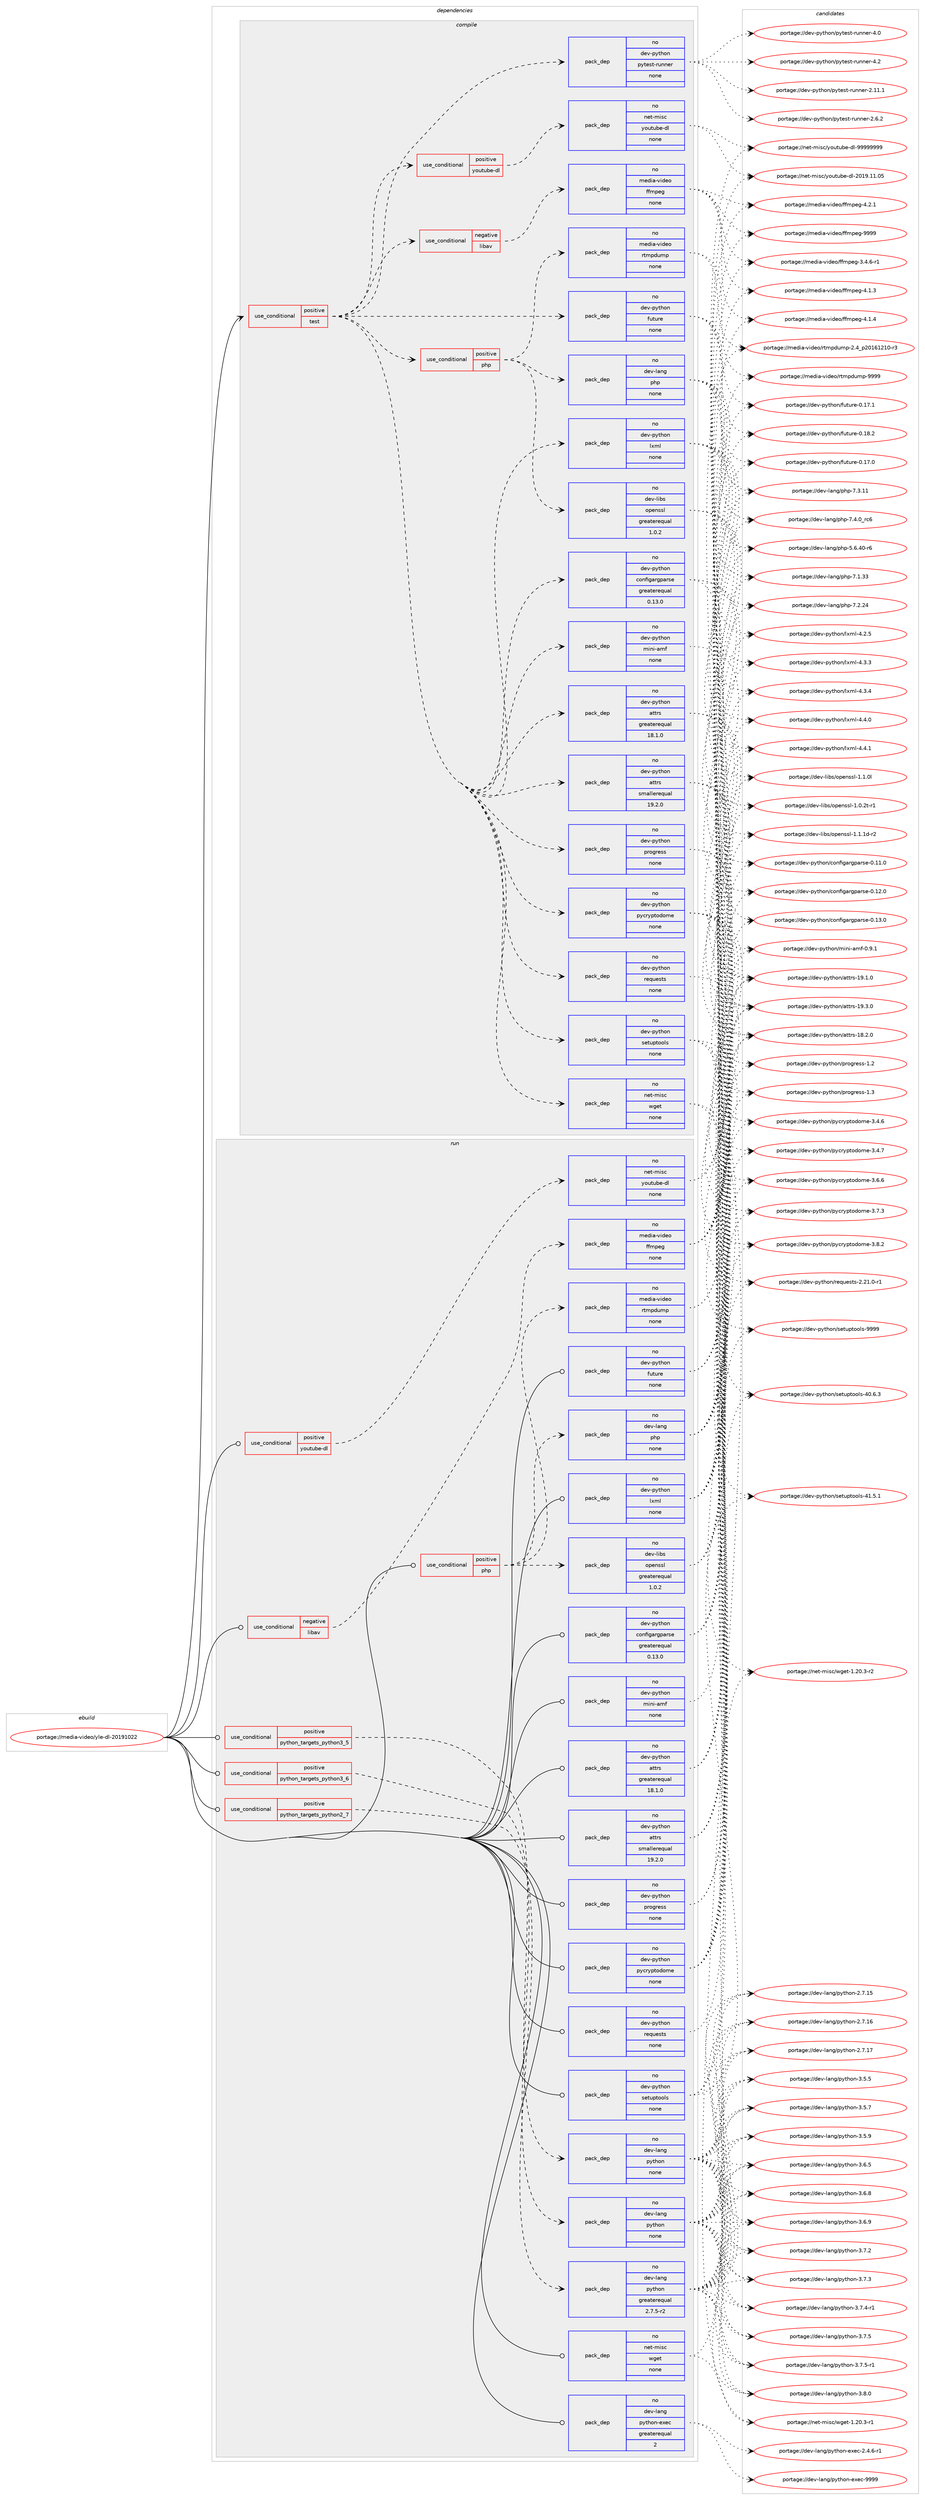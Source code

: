 digraph prolog {

# *************
# Graph options
# *************

newrank=true;
concentrate=true;
compound=true;
graph [rankdir=LR,fontname=Helvetica,fontsize=10,ranksep=1.5];#, ranksep=2.5, nodesep=0.2];
edge  [arrowhead=vee];
node  [fontname=Helvetica,fontsize=10];

# **********
# The ebuild
# **********

subgraph cluster_leftcol {
color=gray;
rank=same;
label=<<i>ebuild</i>>;
id [label="portage://media-video/yle-dl-20191022", color=red, width=4, href="../media-video/yle-dl-20191022.svg"];
}

# ****************
# The dependencies
# ****************

subgraph cluster_midcol {
color=gray;
label=<<i>dependencies</i>>;
subgraph cluster_compile {
fillcolor="#eeeeee";
style=filled;
label=<<i>compile</i>>;
subgraph cond85918 {
dependency344362 [label=<<TABLE BORDER="0" CELLBORDER="1" CELLSPACING="0" CELLPADDING="4"><TR><TD ROWSPAN="3" CELLPADDING="10">use_conditional</TD></TR><TR><TD>positive</TD></TR><TR><TD>test</TD></TR></TABLE>>, shape=none, color=red];
subgraph cond85919 {
dependency344363 [label=<<TABLE BORDER="0" CELLBORDER="1" CELLSPACING="0" CELLPADDING="4"><TR><TD ROWSPAN="3" CELLPADDING="10">use_conditional</TD></TR><TR><TD>negative</TD></TR><TR><TD>libav</TD></TR></TABLE>>, shape=none, color=red];
subgraph pack252815 {
dependency344364 [label=<<TABLE BORDER="0" CELLBORDER="1" CELLSPACING="0" CELLPADDING="4" WIDTH="220"><TR><TD ROWSPAN="6" CELLPADDING="30">pack_dep</TD></TR><TR><TD WIDTH="110">no</TD></TR><TR><TD>media-video</TD></TR><TR><TD>ffmpeg</TD></TR><TR><TD>none</TD></TR><TR><TD></TD></TR></TABLE>>, shape=none, color=blue];
}
dependency344363:e -> dependency344364:w [weight=20,style="dashed",arrowhead="vee"];
}
dependency344362:e -> dependency344363:w [weight=20,style="dashed",arrowhead="vee"];
subgraph pack252816 {
dependency344365 [label=<<TABLE BORDER="0" CELLBORDER="1" CELLSPACING="0" CELLPADDING="4" WIDTH="220"><TR><TD ROWSPAN="6" CELLPADDING="30">pack_dep</TD></TR><TR><TD WIDTH="110">no</TD></TR><TR><TD>dev-python</TD></TR><TR><TD>attrs</TD></TR><TR><TD>greaterequal</TD></TR><TR><TD>18.1.0</TD></TR></TABLE>>, shape=none, color=blue];
}
dependency344362:e -> dependency344365:w [weight=20,style="dashed",arrowhead="vee"];
subgraph pack252817 {
dependency344366 [label=<<TABLE BORDER="0" CELLBORDER="1" CELLSPACING="0" CELLPADDING="4" WIDTH="220"><TR><TD ROWSPAN="6" CELLPADDING="30">pack_dep</TD></TR><TR><TD WIDTH="110">no</TD></TR><TR><TD>dev-python</TD></TR><TR><TD>attrs</TD></TR><TR><TD>smallerequal</TD></TR><TR><TD>19.2.0</TD></TR></TABLE>>, shape=none, color=blue];
}
dependency344362:e -> dependency344366:w [weight=20,style="dashed",arrowhead="vee"];
subgraph pack252818 {
dependency344367 [label=<<TABLE BORDER="0" CELLBORDER="1" CELLSPACING="0" CELLPADDING="4" WIDTH="220"><TR><TD ROWSPAN="6" CELLPADDING="30">pack_dep</TD></TR><TR><TD WIDTH="110">no</TD></TR><TR><TD>dev-python</TD></TR><TR><TD>configargparse</TD></TR><TR><TD>greaterequal</TD></TR><TR><TD>0.13.0</TD></TR></TABLE>>, shape=none, color=blue];
}
dependency344362:e -> dependency344367:w [weight=20,style="dashed",arrowhead="vee"];
subgraph pack252819 {
dependency344368 [label=<<TABLE BORDER="0" CELLBORDER="1" CELLSPACING="0" CELLPADDING="4" WIDTH="220"><TR><TD ROWSPAN="6" CELLPADDING="30">pack_dep</TD></TR><TR><TD WIDTH="110">no</TD></TR><TR><TD>dev-python</TD></TR><TR><TD>future</TD></TR><TR><TD>none</TD></TR><TR><TD></TD></TR></TABLE>>, shape=none, color=blue];
}
dependency344362:e -> dependency344368:w [weight=20,style="dashed",arrowhead="vee"];
subgraph pack252820 {
dependency344369 [label=<<TABLE BORDER="0" CELLBORDER="1" CELLSPACING="0" CELLPADDING="4" WIDTH="220"><TR><TD ROWSPAN="6" CELLPADDING="30">pack_dep</TD></TR><TR><TD WIDTH="110">no</TD></TR><TR><TD>dev-python</TD></TR><TR><TD>lxml</TD></TR><TR><TD>none</TD></TR><TR><TD></TD></TR></TABLE>>, shape=none, color=blue];
}
dependency344362:e -> dependency344369:w [weight=20,style="dashed",arrowhead="vee"];
subgraph pack252821 {
dependency344370 [label=<<TABLE BORDER="0" CELLBORDER="1" CELLSPACING="0" CELLPADDING="4" WIDTH="220"><TR><TD ROWSPAN="6" CELLPADDING="30">pack_dep</TD></TR><TR><TD WIDTH="110">no</TD></TR><TR><TD>dev-python</TD></TR><TR><TD>mini-amf</TD></TR><TR><TD>none</TD></TR><TR><TD></TD></TR></TABLE>>, shape=none, color=blue];
}
dependency344362:e -> dependency344370:w [weight=20,style="dashed",arrowhead="vee"];
subgraph pack252822 {
dependency344371 [label=<<TABLE BORDER="0" CELLBORDER="1" CELLSPACING="0" CELLPADDING="4" WIDTH="220"><TR><TD ROWSPAN="6" CELLPADDING="30">pack_dep</TD></TR><TR><TD WIDTH="110">no</TD></TR><TR><TD>dev-python</TD></TR><TR><TD>progress</TD></TR><TR><TD>none</TD></TR><TR><TD></TD></TR></TABLE>>, shape=none, color=blue];
}
dependency344362:e -> dependency344371:w [weight=20,style="dashed",arrowhead="vee"];
subgraph pack252823 {
dependency344372 [label=<<TABLE BORDER="0" CELLBORDER="1" CELLSPACING="0" CELLPADDING="4" WIDTH="220"><TR><TD ROWSPAN="6" CELLPADDING="30">pack_dep</TD></TR><TR><TD WIDTH="110">no</TD></TR><TR><TD>dev-python</TD></TR><TR><TD>pycryptodome</TD></TR><TR><TD>none</TD></TR><TR><TD></TD></TR></TABLE>>, shape=none, color=blue];
}
dependency344362:e -> dependency344372:w [weight=20,style="dashed",arrowhead="vee"];
subgraph pack252824 {
dependency344373 [label=<<TABLE BORDER="0" CELLBORDER="1" CELLSPACING="0" CELLPADDING="4" WIDTH="220"><TR><TD ROWSPAN="6" CELLPADDING="30">pack_dep</TD></TR><TR><TD WIDTH="110">no</TD></TR><TR><TD>dev-python</TD></TR><TR><TD>requests</TD></TR><TR><TD>none</TD></TR><TR><TD></TD></TR></TABLE>>, shape=none, color=blue];
}
dependency344362:e -> dependency344373:w [weight=20,style="dashed",arrowhead="vee"];
subgraph pack252825 {
dependency344374 [label=<<TABLE BORDER="0" CELLBORDER="1" CELLSPACING="0" CELLPADDING="4" WIDTH="220"><TR><TD ROWSPAN="6" CELLPADDING="30">pack_dep</TD></TR><TR><TD WIDTH="110">no</TD></TR><TR><TD>dev-python</TD></TR><TR><TD>setuptools</TD></TR><TR><TD>none</TD></TR><TR><TD></TD></TR></TABLE>>, shape=none, color=blue];
}
dependency344362:e -> dependency344374:w [weight=20,style="dashed",arrowhead="vee"];
subgraph pack252826 {
dependency344375 [label=<<TABLE BORDER="0" CELLBORDER="1" CELLSPACING="0" CELLPADDING="4" WIDTH="220"><TR><TD ROWSPAN="6" CELLPADDING="30">pack_dep</TD></TR><TR><TD WIDTH="110">no</TD></TR><TR><TD>net-misc</TD></TR><TR><TD>wget</TD></TR><TR><TD>none</TD></TR><TR><TD></TD></TR></TABLE>>, shape=none, color=blue];
}
dependency344362:e -> dependency344375:w [weight=20,style="dashed",arrowhead="vee"];
subgraph cond85920 {
dependency344376 [label=<<TABLE BORDER="0" CELLBORDER="1" CELLSPACING="0" CELLPADDING="4"><TR><TD ROWSPAN="3" CELLPADDING="10">use_conditional</TD></TR><TR><TD>positive</TD></TR><TR><TD>php</TD></TR></TABLE>>, shape=none, color=red];
subgraph pack252827 {
dependency344377 [label=<<TABLE BORDER="0" CELLBORDER="1" CELLSPACING="0" CELLPADDING="4" WIDTH="220"><TR><TD ROWSPAN="6" CELLPADDING="30">pack_dep</TD></TR><TR><TD WIDTH="110">no</TD></TR><TR><TD>dev-lang</TD></TR><TR><TD>php</TD></TR><TR><TD>none</TD></TR><TR><TD></TD></TR></TABLE>>, shape=none, color=blue];
}
dependency344376:e -> dependency344377:w [weight=20,style="dashed",arrowhead="vee"];
subgraph pack252828 {
dependency344378 [label=<<TABLE BORDER="0" CELLBORDER="1" CELLSPACING="0" CELLPADDING="4" WIDTH="220"><TR><TD ROWSPAN="6" CELLPADDING="30">pack_dep</TD></TR><TR><TD WIDTH="110">no</TD></TR><TR><TD>dev-libs</TD></TR><TR><TD>openssl</TD></TR><TR><TD>greaterequal</TD></TR><TR><TD>1.0.2</TD></TR></TABLE>>, shape=none, color=blue];
}
dependency344376:e -> dependency344378:w [weight=20,style="dashed",arrowhead="vee"];
subgraph pack252829 {
dependency344379 [label=<<TABLE BORDER="0" CELLBORDER="1" CELLSPACING="0" CELLPADDING="4" WIDTH="220"><TR><TD ROWSPAN="6" CELLPADDING="30">pack_dep</TD></TR><TR><TD WIDTH="110">no</TD></TR><TR><TD>media-video</TD></TR><TR><TD>rtmpdump</TD></TR><TR><TD>none</TD></TR><TR><TD></TD></TR></TABLE>>, shape=none, color=blue];
}
dependency344376:e -> dependency344379:w [weight=20,style="dashed",arrowhead="vee"];
}
dependency344362:e -> dependency344376:w [weight=20,style="dashed",arrowhead="vee"];
subgraph cond85921 {
dependency344380 [label=<<TABLE BORDER="0" CELLBORDER="1" CELLSPACING="0" CELLPADDING="4"><TR><TD ROWSPAN="3" CELLPADDING="10">use_conditional</TD></TR><TR><TD>positive</TD></TR><TR><TD>youtube-dl</TD></TR></TABLE>>, shape=none, color=red];
subgraph pack252830 {
dependency344381 [label=<<TABLE BORDER="0" CELLBORDER="1" CELLSPACING="0" CELLPADDING="4" WIDTH="220"><TR><TD ROWSPAN="6" CELLPADDING="30">pack_dep</TD></TR><TR><TD WIDTH="110">no</TD></TR><TR><TD>net-misc</TD></TR><TR><TD>youtube-dl</TD></TR><TR><TD>none</TD></TR><TR><TD></TD></TR></TABLE>>, shape=none, color=blue];
}
dependency344380:e -> dependency344381:w [weight=20,style="dashed",arrowhead="vee"];
}
dependency344362:e -> dependency344380:w [weight=20,style="dashed",arrowhead="vee"];
subgraph pack252831 {
dependency344382 [label=<<TABLE BORDER="0" CELLBORDER="1" CELLSPACING="0" CELLPADDING="4" WIDTH="220"><TR><TD ROWSPAN="6" CELLPADDING="30">pack_dep</TD></TR><TR><TD WIDTH="110">no</TD></TR><TR><TD>dev-python</TD></TR><TR><TD>pytest-runner</TD></TR><TR><TD>none</TD></TR><TR><TD></TD></TR></TABLE>>, shape=none, color=blue];
}
dependency344362:e -> dependency344382:w [weight=20,style="dashed",arrowhead="vee"];
}
id:e -> dependency344362:w [weight=20,style="solid",arrowhead="vee"];
}
subgraph cluster_compileandrun {
fillcolor="#eeeeee";
style=filled;
label=<<i>compile and run</i>>;
}
subgraph cluster_run {
fillcolor="#eeeeee";
style=filled;
label=<<i>run</i>>;
subgraph cond85922 {
dependency344383 [label=<<TABLE BORDER="0" CELLBORDER="1" CELLSPACING="0" CELLPADDING="4"><TR><TD ROWSPAN="3" CELLPADDING="10">use_conditional</TD></TR><TR><TD>negative</TD></TR><TR><TD>libav</TD></TR></TABLE>>, shape=none, color=red];
subgraph pack252832 {
dependency344384 [label=<<TABLE BORDER="0" CELLBORDER="1" CELLSPACING="0" CELLPADDING="4" WIDTH="220"><TR><TD ROWSPAN="6" CELLPADDING="30">pack_dep</TD></TR><TR><TD WIDTH="110">no</TD></TR><TR><TD>media-video</TD></TR><TR><TD>ffmpeg</TD></TR><TR><TD>none</TD></TR><TR><TD></TD></TR></TABLE>>, shape=none, color=blue];
}
dependency344383:e -> dependency344384:w [weight=20,style="dashed",arrowhead="vee"];
}
id:e -> dependency344383:w [weight=20,style="solid",arrowhead="odot"];
subgraph cond85923 {
dependency344385 [label=<<TABLE BORDER="0" CELLBORDER="1" CELLSPACING="0" CELLPADDING="4"><TR><TD ROWSPAN="3" CELLPADDING="10">use_conditional</TD></TR><TR><TD>positive</TD></TR><TR><TD>php</TD></TR></TABLE>>, shape=none, color=red];
subgraph pack252833 {
dependency344386 [label=<<TABLE BORDER="0" CELLBORDER="1" CELLSPACING="0" CELLPADDING="4" WIDTH="220"><TR><TD ROWSPAN="6" CELLPADDING="30">pack_dep</TD></TR><TR><TD WIDTH="110">no</TD></TR><TR><TD>dev-lang</TD></TR><TR><TD>php</TD></TR><TR><TD>none</TD></TR><TR><TD></TD></TR></TABLE>>, shape=none, color=blue];
}
dependency344385:e -> dependency344386:w [weight=20,style="dashed",arrowhead="vee"];
subgraph pack252834 {
dependency344387 [label=<<TABLE BORDER="0" CELLBORDER="1" CELLSPACING="0" CELLPADDING="4" WIDTH="220"><TR><TD ROWSPAN="6" CELLPADDING="30">pack_dep</TD></TR><TR><TD WIDTH="110">no</TD></TR><TR><TD>dev-libs</TD></TR><TR><TD>openssl</TD></TR><TR><TD>greaterequal</TD></TR><TR><TD>1.0.2</TD></TR></TABLE>>, shape=none, color=blue];
}
dependency344385:e -> dependency344387:w [weight=20,style="dashed",arrowhead="vee"];
subgraph pack252835 {
dependency344388 [label=<<TABLE BORDER="0" CELLBORDER="1" CELLSPACING="0" CELLPADDING="4" WIDTH="220"><TR><TD ROWSPAN="6" CELLPADDING="30">pack_dep</TD></TR><TR><TD WIDTH="110">no</TD></TR><TR><TD>media-video</TD></TR><TR><TD>rtmpdump</TD></TR><TR><TD>none</TD></TR><TR><TD></TD></TR></TABLE>>, shape=none, color=blue];
}
dependency344385:e -> dependency344388:w [weight=20,style="dashed",arrowhead="vee"];
}
id:e -> dependency344385:w [weight=20,style="solid",arrowhead="odot"];
subgraph cond85924 {
dependency344389 [label=<<TABLE BORDER="0" CELLBORDER="1" CELLSPACING="0" CELLPADDING="4"><TR><TD ROWSPAN="3" CELLPADDING="10">use_conditional</TD></TR><TR><TD>positive</TD></TR><TR><TD>python_targets_python2_7</TD></TR></TABLE>>, shape=none, color=red];
subgraph pack252836 {
dependency344390 [label=<<TABLE BORDER="0" CELLBORDER="1" CELLSPACING="0" CELLPADDING="4" WIDTH="220"><TR><TD ROWSPAN="6" CELLPADDING="30">pack_dep</TD></TR><TR><TD WIDTH="110">no</TD></TR><TR><TD>dev-lang</TD></TR><TR><TD>python</TD></TR><TR><TD>greaterequal</TD></TR><TR><TD>2.7.5-r2</TD></TR></TABLE>>, shape=none, color=blue];
}
dependency344389:e -> dependency344390:w [weight=20,style="dashed",arrowhead="vee"];
}
id:e -> dependency344389:w [weight=20,style="solid",arrowhead="odot"];
subgraph cond85925 {
dependency344391 [label=<<TABLE BORDER="0" CELLBORDER="1" CELLSPACING="0" CELLPADDING="4"><TR><TD ROWSPAN="3" CELLPADDING="10">use_conditional</TD></TR><TR><TD>positive</TD></TR><TR><TD>python_targets_python3_5</TD></TR></TABLE>>, shape=none, color=red];
subgraph pack252837 {
dependency344392 [label=<<TABLE BORDER="0" CELLBORDER="1" CELLSPACING="0" CELLPADDING="4" WIDTH="220"><TR><TD ROWSPAN="6" CELLPADDING="30">pack_dep</TD></TR><TR><TD WIDTH="110">no</TD></TR><TR><TD>dev-lang</TD></TR><TR><TD>python</TD></TR><TR><TD>none</TD></TR><TR><TD></TD></TR></TABLE>>, shape=none, color=blue];
}
dependency344391:e -> dependency344392:w [weight=20,style="dashed",arrowhead="vee"];
}
id:e -> dependency344391:w [weight=20,style="solid",arrowhead="odot"];
subgraph cond85926 {
dependency344393 [label=<<TABLE BORDER="0" CELLBORDER="1" CELLSPACING="0" CELLPADDING="4"><TR><TD ROWSPAN="3" CELLPADDING="10">use_conditional</TD></TR><TR><TD>positive</TD></TR><TR><TD>python_targets_python3_6</TD></TR></TABLE>>, shape=none, color=red];
subgraph pack252838 {
dependency344394 [label=<<TABLE BORDER="0" CELLBORDER="1" CELLSPACING="0" CELLPADDING="4" WIDTH="220"><TR><TD ROWSPAN="6" CELLPADDING="30">pack_dep</TD></TR><TR><TD WIDTH="110">no</TD></TR><TR><TD>dev-lang</TD></TR><TR><TD>python</TD></TR><TR><TD>none</TD></TR><TR><TD></TD></TR></TABLE>>, shape=none, color=blue];
}
dependency344393:e -> dependency344394:w [weight=20,style="dashed",arrowhead="vee"];
}
id:e -> dependency344393:w [weight=20,style="solid",arrowhead="odot"];
subgraph cond85927 {
dependency344395 [label=<<TABLE BORDER="0" CELLBORDER="1" CELLSPACING="0" CELLPADDING="4"><TR><TD ROWSPAN="3" CELLPADDING="10">use_conditional</TD></TR><TR><TD>positive</TD></TR><TR><TD>youtube-dl</TD></TR></TABLE>>, shape=none, color=red];
subgraph pack252839 {
dependency344396 [label=<<TABLE BORDER="0" CELLBORDER="1" CELLSPACING="0" CELLPADDING="4" WIDTH="220"><TR><TD ROWSPAN="6" CELLPADDING="30">pack_dep</TD></TR><TR><TD WIDTH="110">no</TD></TR><TR><TD>net-misc</TD></TR><TR><TD>youtube-dl</TD></TR><TR><TD>none</TD></TR><TR><TD></TD></TR></TABLE>>, shape=none, color=blue];
}
dependency344395:e -> dependency344396:w [weight=20,style="dashed",arrowhead="vee"];
}
id:e -> dependency344395:w [weight=20,style="solid",arrowhead="odot"];
subgraph pack252840 {
dependency344397 [label=<<TABLE BORDER="0" CELLBORDER="1" CELLSPACING="0" CELLPADDING="4" WIDTH="220"><TR><TD ROWSPAN="6" CELLPADDING="30">pack_dep</TD></TR><TR><TD WIDTH="110">no</TD></TR><TR><TD>dev-lang</TD></TR><TR><TD>python-exec</TD></TR><TR><TD>greaterequal</TD></TR><TR><TD>2</TD></TR></TABLE>>, shape=none, color=blue];
}
id:e -> dependency344397:w [weight=20,style="solid",arrowhead="odot"];
subgraph pack252841 {
dependency344398 [label=<<TABLE BORDER="0" CELLBORDER="1" CELLSPACING="0" CELLPADDING="4" WIDTH="220"><TR><TD ROWSPAN="6" CELLPADDING="30">pack_dep</TD></TR><TR><TD WIDTH="110">no</TD></TR><TR><TD>dev-python</TD></TR><TR><TD>attrs</TD></TR><TR><TD>greaterequal</TD></TR><TR><TD>18.1.0</TD></TR></TABLE>>, shape=none, color=blue];
}
id:e -> dependency344398:w [weight=20,style="solid",arrowhead="odot"];
subgraph pack252842 {
dependency344399 [label=<<TABLE BORDER="0" CELLBORDER="1" CELLSPACING="0" CELLPADDING="4" WIDTH="220"><TR><TD ROWSPAN="6" CELLPADDING="30">pack_dep</TD></TR><TR><TD WIDTH="110">no</TD></TR><TR><TD>dev-python</TD></TR><TR><TD>attrs</TD></TR><TR><TD>smallerequal</TD></TR><TR><TD>19.2.0</TD></TR></TABLE>>, shape=none, color=blue];
}
id:e -> dependency344399:w [weight=20,style="solid",arrowhead="odot"];
subgraph pack252843 {
dependency344400 [label=<<TABLE BORDER="0" CELLBORDER="1" CELLSPACING="0" CELLPADDING="4" WIDTH="220"><TR><TD ROWSPAN="6" CELLPADDING="30">pack_dep</TD></TR><TR><TD WIDTH="110">no</TD></TR><TR><TD>dev-python</TD></TR><TR><TD>configargparse</TD></TR><TR><TD>greaterequal</TD></TR><TR><TD>0.13.0</TD></TR></TABLE>>, shape=none, color=blue];
}
id:e -> dependency344400:w [weight=20,style="solid",arrowhead="odot"];
subgraph pack252844 {
dependency344401 [label=<<TABLE BORDER="0" CELLBORDER="1" CELLSPACING="0" CELLPADDING="4" WIDTH="220"><TR><TD ROWSPAN="6" CELLPADDING="30">pack_dep</TD></TR><TR><TD WIDTH="110">no</TD></TR><TR><TD>dev-python</TD></TR><TR><TD>future</TD></TR><TR><TD>none</TD></TR><TR><TD></TD></TR></TABLE>>, shape=none, color=blue];
}
id:e -> dependency344401:w [weight=20,style="solid",arrowhead="odot"];
subgraph pack252845 {
dependency344402 [label=<<TABLE BORDER="0" CELLBORDER="1" CELLSPACING="0" CELLPADDING="4" WIDTH="220"><TR><TD ROWSPAN="6" CELLPADDING="30">pack_dep</TD></TR><TR><TD WIDTH="110">no</TD></TR><TR><TD>dev-python</TD></TR><TR><TD>lxml</TD></TR><TR><TD>none</TD></TR><TR><TD></TD></TR></TABLE>>, shape=none, color=blue];
}
id:e -> dependency344402:w [weight=20,style="solid",arrowhead="odot"];
subgraph pack252846 {
dependency344403 [label=<<TABLE BORDER="0" CELLBORDER="1" CELLSPACING="0" CELLPADDING="4" WIDTH="220"><TR><TD ROWSPAN="6" CELLPADDING="30">pack_dep</TD></TR><TR><TD WIDTH="110">no</TD></TR><TR><TD>dev-python</TD></TR><TR><TD>mini-amf</TD></TR><TR><TD>none</TD></TR><TR><TD></TD></TR></TABLE>>, shape=none, color=blue];
}
id:e -> dependency344403:w [weight=20,style="solid",arrowhead="odot"];
subgraph pack252847 {
dependency344404 [label=<<TABLE BORDER="0" CELLBORDER="1" CELLSPACING="0" CELLPADDING="4" WIDTH="220"><TR><TD ROWSPAN="6" CELLPADDING="30">pack_dep</TD></TR><TR><TD WIDTH="110">no</TD></TR><TR><TD>dev-python</TD></TR><TR><TD>progress</TD></TR><TR><TD>none</TD></TR><TR><TD></TD></TR></TABLE>>, shape=none, color=blue];
}
id:e -> dependency344404:w [weight=20,style="solid",arrowhead="odot"];
subgraph pack252848 {
dependency344405 [label=<<TABLE BORDER="0" CELLBORDER="1" CELLSPACING="0" CELLPADDING="4" WIDTH="220"><TR><TD ROWSPAN="6" CELLPADDING="30">pack_dep</TD></TR><TR><TD WIDTH="110">no</TD></TR><TR><TD>dev-python</TD></TR><TR><TD>pycryptodome</TD></TR><TR><TD>none</TD></TR><TR><TD></TD></TR></TABLE>>, shape=none, color=blue];
}
id:e -> dependency344405:w [weight=20,style="solid",arrowhead="odot"];
subgraph pack252849 {
dependency344406 [label=<<TABLE BORDER="0" CELLBORDER="1" CELLSPACING="0" CELLPADDING="4" WIDTH="220"><TR><TD ROWSPAN="6" CELLPADDING="30">pack_dep</TD></TR><TR><TD WIDTH="110">no</TD></TR><TR><TD>dev-python</TD></TR><TR><TD>requests</TD></TR><TR><TD>none</TD></TR><TR><TD></TD></TR></TABLE>>, shape=none, color=blue];
}
id:e -> dependency344406:w [weight=20,style="solid",arrowhead="odot"];
subgraph pack252850 {
dependency344407 [label=<<TABLE BORDER="0" CELLBORDER="1" CELLSPACING="0" CELLPADDING="4" WIDTH="220"><TR><TD ROWSPAN="6" CELLPADDING="30">pack_dep</TD></TR><TR><TD WIDTH="110">no</TD></TR><TR><TD>dev-python</TD></TR><TR><TD>setuptools</TD></TR><TR><TD>none</TD></TR><TR><TD></TD></TR></TABLE>>, shape=none, color=blue];
}
id:e -> dependency344407:w [weight=20,style="solid",arrowhead="odot"];
subgraph pack252851 {
dependency344408 [label=<<TABLE BORDER="0" CELLBORDER="1" CELLSPACING="0" CELLPADDING="4" WIDTH="220"><TR><TD ROWSPAN="6" CELLPADDING="30">pack_dep</TD></TR><TR><TD WIDTH="110">no</TD></TR><TR><TD>net-misc</TD></TR><TR><TD>wget</TD></TR><TR><TD>none</TD></TR><TR><TD></TD></TR></TABLE>>, shape=none, color=blue];
}
id:e -> dependency344408:w [weight=20,style="solid",arrowhead="odot"];
}
}

# **************
# The candidates
# **************

subgraph cluster_choices {
rank=same;
color=gray;
label=<<i>candidates</i>>;

subgraph choice252815 {
color=black;
nodesep=1;
choiceportage1091011001059745118105100101111471021021091121011034551465246544511449 [label="portage://media-video/ffmpeg-3.4.6-r1", color=red, width=4,href="../media-video/ffmpeg-3.4.6-r1.svg"];
choiceportage109101100105974511810510010111147102102109112101103455246494651 [label="portage://media-video/ffmpeg-4.1.3", color=red, width=4,href="../media-video/ffmpeg-4.1.3.svg"];
choiceportage109101100105974511810510010111147102102109112101103455246494652 [label="portage://media-video/ffmpeg-4.1.4", color=red, width=4,href="../media-video/ffmpeg-4.1.4.svg"];
choiceportage109101100105974511810510010111147102102109112101103455246504649 [label="portage://media-video/ffmpeg-4.2.1", color=red, width=4,href="../media-video/ffmpeg-4.2.1.svg"];
choiceportage1091011001059745118105100101111471021021091121011034557575757 [label="portage://media-video/ffmpeg-9999", color=red, width=4,href="../media-video/ffmpeg-9999.svg"];
dependency344364:e -> choiceportage1091011001059745118105100101111471021021091121011034551465246544511449:w [style=dotted,weight="100"];
dependency344364:e -> choiceportage109101100105974511810510010111147102102109112101103455246494651:w [style=dotted,weight="100"];
dependency344364:e -> choiceportage109101100105974511810510010111147102102109112101103455246494652:w [style=dotted,weight="100"];
dependency344364:e -> choiceportage109101100105974511810510010111147102102109112101103455246504649:w [style=dotted,weight="100"];
dependency344364:e -> choiceportage1091011001059745118105100101111471021021091121011034557575757:w [style=dotted,weight="100"];
}
subgraph choice252816 {
color=black;
nodesep=1;
choiceportage10010111845112121116104111110479711611611411545495646504648 [label="portage://dev-python/attrs-18.2.0", color=red, width=4,href="../dev-python/attrs-18.2.0.svg"];
choiceportage10010111845112121116104111110479711611611411545495746494648 [label="portage://dev-python/attrs-19.1.0", color=red, width=4,href="../dev-python/attrs-19.1.0.svg"];
choiceportage10010111845112121116104111110479711611611411545495746514648 [label="portage://dev-python/attrs-19.3.0", color=red, width=4,href="../dev-python/attrs-19.3.0.svg"];
dependency344365:e -> choiceportage10010111845112121116104111110479711611611411545495646504648:w [style=dotted,weight="100"];
dependency344365:e -> choiceportage10010111845112121116104111110479711611611411545495746494648:w [style=dotted,weight="100"];
dependency344365:e -> choiceportage10010111845112121116104111110479711611611411545495746514648:w [style=dotted,weight="100"];
}
subgraph choice252817 {
color=black;
nodesep=1;
choiceportage10010111845112121116104111110479711611611411545495646504648 [label="portage://dev-python/attrs-18.2.0", color=red, width=4,href="../dev-python/attrs-18.2.0.svg"];
choiceportage10010111845112121116104111110479711611611411545495746494648 [label="portage://dev-python/attrs-19.1.0", color=red, width=4,href="../dev-python/attrs-19.1.0.svg"];
choiceportage10010111845112121116104111110479711611611411545495746514648 [label="portage://dev-python/attrs-19.3.0", color=red, width=4,href="../dev-python/attrs-19.3.0.svg"];
dependency344366:e -> choiceportage10010111845112121116104111110479711611611411545495646504648:w [style=dotted,weight="100"];
dependency344366:e -> choiceportage10010111845112121116104111110479711611611411545495746494648:w [style=dotted,weight="100"];
dependency344366:e -> choiceportage10010111845112121116104111110479711611611411545495746514648:w [style=dotted,weight="100"];
}
subgraph choice252818 {
color=black;
nodesep=1;
choiceportage100101118451121211161041111104799111110102105103971141031129711411510145484649494648 [label="portage://dev-python/configargparse-0.11.0", color=red, width=4,href="../dev-python/configargparse-0.11.0.svg"];
choiceportage100101118451121211161041111104799111110102105103971141031129711411510145484649504648 [label="portage://dev-python/configargparse-0.12.0", color=red, width=4,href="../dev-python/configargparse-0.12.0.svg"];
choiceportage100101118451121211161041111104799111110102105103971141031129711411510145484649514648 [label="portage://dev-python/configargparse-0.13.0", color=red, width=4,href="../dev-python/configargparse-0.13.0.svg"];
dependency344367:e -> choiceportage100101118451121211161041111104799111110102105103971141031129711411510145484649494648:w [style=dotted,weight="100"];
dependency344367:e -> choiceportage100101118451121211161041111104799111110102105103971141031129711411510145484649504648:w [style=dotted,weight="100"];
dependency344367:e -> choiceportage100101118451121211161041111104799111110102105103971141031129711411510145484649514648:w [style=dotted,weight="100"];
}
subgraph choice252819 {
color=black;
nodesep=1;
choiceportage100101118451121211161041111104710211711611711410145484649554648 [label="portage://dev-python/future-0.17.0", color=red, width=4,href="../dev-python/future-0.17.0.svg"];
choiceportage100101118451121211161041111104710211711611711410145484649554649 [label="portage://dev-python/future-0.17.1", color=red, width=4,href="../dev-python/future-0.17.1.svg"];
choiceportage100101118451121211161041111104710211711611711410145484649564650 [label="portage://dev-python/future-0.18.2", color=red, width=4,href="../dev-python/future-0.18.2.svg"];
dependency344368:e -> choiceportage100101118451121211161041111104710211711611711410145484649554648:w [style=dotted,weight="100"];
dependency344368:e -> choiceportage100101118451121211161041111104710211711611711410145484649554649:w [style=dotted,weight="100"];
dependency344368:e -> choiceportage100101118451121211161041111104710211711611711410145484649564650:w [style=dotted,weight="100"];
}
subgraph choice252820 {
color=black;
nodesep=1;
choiceportage1001011184511212111610411111047108120109108455246504653 [label="portage://dev-python/lxml-4.2.5", color=red, width=4,href="../dev-python/lxml-4.2.5.svg"];
choiceportage1001011184511212111610411111047108120109108455246514651 [label="portage://dev-python/lxml-4.3.3", color=red, width=4,href="../dev-python/lxml-4.3.3.svg"];
choiceportage1001011184511212111610411111047108120109108455246514652 [label="portage://dev-python/lxml-4.3.4", color=red, width=4,href="../dev-python/lxml-4.3.4.svg"];
choiceportage1001011184511212111610411111047108120109108455246524648 [label="portage://dev-python/lxml-4.4.0", color=red, width=4,href="../dev-python/lxml-4.4.0.svg"];
choiceportage1001011184511212111610411111047108120109108455246524649 [label="portage://dev-python/lxml-4.4.1", color=red, width=4,href="../dev-python/lxml-4.4.1.svg"];
dependency344369:e -> choiceportage1001011184511212111610411111047108120109108455246504653:w [style=dotted,weight="100"];
dependency344369:e -> choiceportage1001011184511212111610411111047108120109108455246514651:w [style=dotted,weight="100"];
dependency344369:e -> choiceportage1001011184511212111610411111047108120109108455246514652:w [style=dotted,weight="100"];
dependency344369:e -> choiceportage1001011184511212111610411111047108120109108455246524648:w [style=dotted,weight="100"];
dependency344369:e -> choiceportage1001011184511212111610411111047108120109108455246524649:w [style=dotted,weight="100"];
}
subgraph choice252821 {
color=black;
nodesep=1;
choiceportage10010111845112121116104111110471091051101054597109102454846574649 [label="portage://dev-python/mini-amf-0.9.1", color=red, width=4,href="../dev-python/mini-amf-0.9.1.svg"];
dependency344370:e -> choiceportage10010111845112121116104111110471091051101054597109102454846574649:w [style=dotted,weight="100"];
}
subgraph choice252822 {
color=black;
nodesep=1;
choiceportage100101118451121211161041111104711211411110311410111511545494650 [label="portage://dev-python/progress-1.2", color=red, width=4,href="../dev-python/progress-1.2.svg"];
choiceportage100101118451121211161041111104711211411110311410111511545494651 [label="portage://dev-python/progress-1.3", color=red, width=4,href="../dev-python/progress-1.3.svg"];
dependency344371:e -> choiceportage100101118451121211161041111104711211411110311410111511545494650:w [style=dotted,weight="100"];
dependency344371:e -> choiceportage100101118451121211161041111104711211411110311410111511545494651:w [style=dotted,weight="100"];
}
subgraph choice252823 {
color=black;
nodesep=1;
choiceportage100101118451121211161041111104711212199114121112116111100111109101455146524654 [label="portage://dev-python/pycryptodome-3.4.6", color=red, width=4,href="../dev-python/pycryptodome-3.4.6.svg"];
choiceportage100101118451121211161041111104711212199114121112116111100111109101455146524655 [label="portage://dev-python/pycryptodome-3.4.7", color=red, width=4,href="../dev-python/pycryptodome-3.4.7.svg"];
choiceportage100101118451121211161041111104711212199114121112116111100111109101455146544654 [label="portage://dev-python/pycryptodome-3.6.6", color=red, width=4,href="../dev-python/pycryptodome-3.6.6.svg"];
choiceportage100101118451121211161041111104711212199114121112116111100111109101455146554651 [label="portage://dev-python/pycryptodome-3.7.3", color=red, width=4,href="../dev-python/pycryptodome-3.7.3.svg"];
choiceportage100101118451121211161041111104711212199114121112116111100111109101455146564650 [label="portage://dev-python/pycryptodome-3.8.2", color=red, width=4,href="../dev-python/pycryptodome-3.8.2.svg"];
dependency344372:e -> choiceportage100101118451121211161041111104711212199114121112116111100111109101455146524654:w [style=dotted,weight="100"];
dependency344372:e -> choiceportage100101118451121211161041111104711212199114121112116111100111109101455146524655:w [style=dotted,weight="100"];
dependency344372:e -> choiceportage100101118451121211161041111104711212199114121112116111100111109101455146544654:w [style=dotted,weight="100"];
dependency344372:e -> choiceportage100101118451121211161041111104711212199114121112116111100111109101455146554651:w [style=dotted,weight="100"];
dependency344372:e -> choiceportage100101118451121211161041111104711212199114121112116111100111109101455146564650:w [style=dotted,weight="100"];
}
subgraph choice252824 {
color=black;
nodesep=1;
choiceportage1001011184511212111610411111047114101113117101115116115455046504946484511449 [label="portage://dev-python/requests-2.21.0-r1", color=red, width=4,href="../dev-python/requests-2.21.0-r1.svg"];
dependency344373:e -> choiceportage1001011184511212111610411111047114101113117101115116115455046504946484511449:w [style=dotted,weight="100"];
}
subgraph choice252825 {
color=black;
nodesep=1;
choiceportage100101118451121211161041111104711510111611711211611111110811545524846544651 [label="portage://dev-python/setuptools-40.6.3", color=red, width=4,href="../dev-python/setuptools-40.6.3.svg"];
choiceportage100101118451121211161041111104711510111611711211611111110811545524946534649 [label="portage://dev-python/setuptools-41.5.1", color=red, width=4,href="../dev-python/setuptools-41.5.1.svg"];
choiceportage10010111845112121116104111110471151011161171121161111111081154557575757 [label="portage://dev-python/setuptools-9999", color=red, width=4,href="../dev-python/setuptools-9999.svg"];
dependency344374:e -> choiceportage100101118451121211161041111104711510111611711211611111110811545524846544651:w [style=dotted,weight="100"];
dependency344374:e -> choiceportage100101118451121211161041111104711510111611711211611111110811545524946534649:w [style=dotted,weight="100"];
dependency344374:e -> choiceportage10010111845112121116104111110471151011161171121161111111081154557575757:w [style=dotted,weight="100"];
}
subgraph choice252826 {
color=black;
nodesep=1;
choiceportage110101116451091051159947119103101116454946504846514511449 [label="portage://net-misc/wget-1.20.3-r1", color=red, width=4,href="../net-misc/wget-1.20.3-r1.svg"];
choiceportage110101116451091051159947119103101116454946504846514511450 [label="portage://net-misc/wget-1.20.3-r2", color=red, width=4,href="../net-misc/wget-1.20.3-r2.svg"];
dependency344375:e -> choiceportage110101116451091051159947119103101116454946504846514511449:w [style=dotted,weight="100"];
dependency344375:e -> choiceportage110101116451091051159947119103101116454946504846514511450:w [style=dotted,weight="100"];
}
subgraph choice252827 {
color=black;
nodesep=1;
choiceportage100101118451089711010347112104112455346544652484511454 [label="portage://dev-lang/php-5.6.40-r6", color=red, width=4,href="../dev-lang/php-5.6.40-r6.svg"];
choiceportage10010111845108971101034711210411245554649465151 [label="portage://dev-lang/php-7.1.33", color=red, width=4,href="../dev-lang/php-7.1.33.svg"];
choiceportage10010111845108971101034711210411245554650465052 [label="portage://dev-lang/php-7.2.24", color=red, width=4,href="../dev-lang/php-7.2.24.svg"];
choiceportage10010111845108971101034711210411245554651464949 [label="portage://dev-lang/php-7.3.11", color=red, width=4,href="../dev-lang/php-7.3.11.svg"];
choiceportage100101118451089711010347112104112455546524648951149954 [label="portage://dev-lang/php-7.4.0_rc6", color=red, width=4,href="../dev-lang/php-7.4.0_rc6.svg"];
dependency344377:e -> choiceportage100101118451089711010347112104112455346544652484511454:w [style=dotted,weight="100"];
dependency344377:e -> choiceportage10010111845108971101034711210411245554649465151:w [style=dotted,weight="100"];
dependency344377:e -> choiceportage10010111845108971101034711210411245554650465052:w [style=dotted,weight="100"];
dependency344377:e -> choiceportage10010111845108971101034711210411245554651464949:w [style=dotted,weight="100"];
dependency344377:e -> choiceportage100101118451089711010347112104112455546524648951149954:w [style=dotted,weight="100"];
}
subgraph choice252828 {
color=black;
nodesep=1;
choiceportage1001011184510810598115471111121011101151151084549464846501164511449 [label="portage://dev-libs/openssl-1.0.2t-r1", color=red, width=4,href="../dev-libs/openssl-1.0.2t-r1.svg"];
choiceportage100101118451081059811547111112101110115115108454946494648108 [label="portage://dev-libs/openssl-1.1.0l", color=red, width=4,href="../dev-libs/openssl-1.1.0l.svg"];
choiceportage1001011184510810598115471111121011101151151084549464946491004511450 [label="portage://dev-libs/openssl-1.1.1d-r2", color=red, width=4,href="../dev-libs/openssl-1.1.1d-r2.svg"];
dependency344378:e -> choiceportage1001011184510810598115471111121011101151151084549464846501164511449:w [style=dotted,weight="100"];
dependency344378:e -> choiceportage100101118451081059811547111112101110115115108454946494648108:w [style=dotted,weight="100"];
dependency344378:e -> choiceportage1001011184510810598115471111121011101151151084549464946491004511450:w [style=dotted,weight="100"];
}
subgraph choice252829 {
color=black;
nodesep=1;
choiceportage109101100105974511810510010111147114116109112100117109112455046529511250484954495049484511451 [label="portage://media-video/rtmpdump-2.4_p20161210-r3", color=red, width=4,href="../media-video/rtmpdump-2.4_p20161210-r3.svg"];
choiceportage1091011001059745118105100101111471141161091121001171091124557575757 [label="portage://media-video/rtmpdump-9999", color=red, width=4,href="../media-video/rtmpdump-9999.svg"];
dependency344379:e -> choiceportage109101100105974511810510010111147114116109112100117109112455046529511250484954495049484511451:w [style=dotted,weight="100"];
dependency344379:e -> choiceportage1091011001059745118105100101111471141161091121001171091124557575757:w [style=dotted,weight="100"];
}
subgraph choice252830 {
color=black;
nodesep=1;
choiceportage11010111645109105115994712111111711611798101451001084550484957464949464853 [label="portage://net-misc/youtube-dl-2019.11.05", color=red, width=4,href="../net-misc/youtube-dl-2019.11.05.svg"];
choiceportage1101011164510910511599471211111171161179810145100108455757575757575757 [label="portage://net-misc/youtube-dl-99999999", color=red, width=4,href="../net-misc/youtube-dl-99999999.svg"];
dependency344381:e -> choiceportage11010111645109105115994712111111711611798101451001084550484957464949464853:w [style=dotted,weight="100"];
dependency344381:e -> choiceportage1101011164510910511599471211111171161179810145100108455757575757575757:w [style=dotted,weight="100"];
}
subgraph choice252831 {
color=black;
nodesep=1;
choiceportage10010111845112121116104111110471121211161011151164511411711011010111445504649494649 [label="portage://dev-python/pytest-runner-2.11.1", color=red, width=4,href="../dev-python/pytest-runner-2.11.1.svg"];
choiceportage100101118451121211161041111104711212111610111511645114117110110101114455046544650 [label="portage://dev-python/pytest-runner-2.6.2", color=red, width=4,href="../dev-python/pytest-runner-2.6.2.svg"];
choiceportage10010111845112121116104111110471121211161011151164511411711011010111445524648 [label="portage://dev-python/pytest-runner-4.0", color=red, width=4,href="../dev-python/pytest-runner-4.0.svg"];
choiceportage10010111845112121116104111110471121211161011151164511411711011010111445524650 [label="portage://dev-python/pytest-runner-4.2", color=red, width=4,href="../dev-python/pytest-runner-4.2.svg"];
dependency344382:e -> choiceportage10010111845112121116104111110471121211161011151164511411711011010111445504649494649:w [style=dotted,weight="100"];
dependency344382:e -> choiceportage100101118451121211161041111104711212111610111511645114117110110101114455046544650:w [style=dotted,weight="100"];
dependency344382:e -> choiceportage10010111845112121116104111110471121211161011151164511411711011010111445524648:w [style=dotted,weight="100"];
dependency344382:e -> choiceportage10010111845112121116104111110471121211161011151164511411711011010111445524650:w [style=dotted,weight="100"];
}
subgraph choice252832 {
color=black;
nodesep=1;
choiceportage1091011001059745118105100101111471021021091121011034551465246544511449 [label="portage://media-video/ffmpeg-3.4.6-r1", color=red, width=4,href="../media-video/ffmpeg-3.4.6-r1.svg"];
choiceportage109101100105974511810510010111147102102109112101103455246494651 [label="portage://media-video/ffmpeg-4.1.3", color=red, width=4,href="../media-video/ffmpeg-4.1.3.svg"];
choiceportage109101100105974511810510010111147102102109112101103455246494652 [label="portage://media-video/ffmpeg-4.1.4", color=red, width=4,href="../media-video/ffmpeg-4.1.4.svg"];
choiceportage109101100105974511810510010111147102102109112101103455246504649 [label="portage://media-video/ffmpeg-4.2.1", color=red, width=4,href="../media-video/ffmpeg-4.2.1.svg"];
choiceportage1091011001059745118105100101111471021021091121011034557575757 [label="portage://media-video/ffmpeg-9999", color=red, width=4,href="../media-video/ffmpeg-9999.svg"];
dependency344384:e -> choiceportage1091011001059745118105100101111471021021091121011034551465246544511449:w [style=dotted,weight="100"];
dependency344384:e -> choiceportage109101100105974511810510010111147102102109112101103455246494651:w [style=dotted,weight="100"];
dependency344384:e -> choiceportage109101100105974511810510010111147102102109112101103455246494652:w [style=dotted,weight="100"];
dependency344384:e -> choiceportage109101100105974511810510010111147102102109112101103455246504649:w [style=dotted,weight="100"];
dependency344384:e -> choiceportage1091011001059745118105100101111471021021091121011034557575757:w [style=dotted,weight="100"];
}
subgraph choice252833 {
color=black;
nodesep=1;
choiceportage100101118451089711010347112104112455346544652484511454 [label="portage://dev-lang/php-5.6.40-r6", color=red, width=4,href="../dev-lang/php-5.6.40-r6.svg"];
choiceportage10010111845108971101034711210411245554649465151 [label="portage://dev-lang/php-7.1.33", color=red, width=4,href="../dev-lang/php-7.1.33.svg"];
choiceportage10010111845108971101034711210411245554650465052 [label="portage://dev-lang/php-7.2.24", color=red, width=4,href="../dev-lang/php-7.2.24.svg"];
choiceportage10010111845108971101034711210411245554651464949 [label="portage://dev-lang/php-7.3.11", color=red, width=4,href="../dev-lang/php-7.3.11.svg"];
choiceportage100101118451089711010347112104112455546524648951149954 [label="portage://dev-lang/php-7.4.0_rc6", color=red, width=4,href="../dev-lang/php-7.4.0_rc6.svg"];
dependency344386:e -> choiceportage100101118451089711010347112104112455346544652484511454:w [style=dotted,weight="100"];
dependency344386:e -> choiceportage10010111845108971101034711210411245554649465151:w [style=dotted,weight="100"];
dependency344386:e -> choiceportage10010111845108971101034711210411245554650465052:w [style=dotted,weight="100"];
dependency344386:e -> choiceportage10010111845108971101034711210411245554651464949:w [style=dotted,weight="100"];
dependency344386:e -> choiceportage100101118451089711010347112104112455546524648951149954:w [style=dotted,weight="100"];
}
subgraph choice252834 {
color=black;
nodesep=1;
choiceportage1001011184510810598115471111121011101151151084549464846501164511449 [label="portage://dev-libs/openssl-1.0.2t-r1", color=red, width=4,href="../dev-libs/openssl-1.0.2t-r1.svg"];
choiceportage100101118451081059811547111112101110115115108454946494648108 [label="portage://dev-libs/openssl-1.1.0l", color=red, width=4,href="../dev-libs/openssl-1.1.0l.svg"];
choiceportage1001011184510810598115471111121011101151151084549464946491004511450 [label="portage://dev-libs/openssl-1.1.1d-r2", color=red, width=4,href="../dev-libs/openssl-1.1.1d-r2.svg"];
dependency344387:e -> choiceportage1001011184510810598115471111121011101151151084549464846501164511449:w [style=dotted,weight="100"];
dependency344387:e -> choiceportage100101118451081059811547111112101110115115108454946494648108:w [style=dotted,weight="100"];
dependency344387:e -> choiceportage1001011184510810598115471111121011101151151084549464946491004511450:w [style=dotted,weight="100"];
}
subgraph choice252835 {
color=black;
nodesep=1;
choiceportage109101100105974511810510010111147114116109112100117109112455046529511250484954495049484511451 [label="portage://media-video/rtmpdump-2.4_p20161210-r3", color=red, width=4,href="../media-video/rtmpdump-2.4_p20161210-r3.svg"];
choiceportage1091011001059745118105100101111471141161091121001171091124557575757 [label="portage://media-video/rtmpdump-9999", color=red, width=4,href="../media-video/rtmpdump-9999.svg"];
dependency344388:e -> choiceportage109101100105974511810510010111147114116109112100117109112455046529511250484954495049484511451:w [style=dotted,weight="100"];
dependency344388:e -> choiceportage1091011001059745118105100101111471141161091121001171091124557575757:w [style=dotted,weight="100"];
}
subgraph choice252836 {
color=black;
nodesep=1;
choiceportage10010111845108971101034711212111610411111045504655464953 [label="portage://dev-lang/python-2.7.15", color=red, width=4,href="../dev-lang/python-2.7.15.svg"];
choiceportage10010111845108971101034711212111610411111045504655464954 [label="portage://dev-lang/python-2.7.16", color=red, width=4,href="../dev-lang/python-2.7.16.svg"];
choiceportage10010111845108971101034711212111610411111045504655464955 [label="portage://dev-lang/python-2.7.17", color=red, width=4,href="../dev-lang/python-2.7.17.svg"];
choiceportage100101118451089711010347112121116104111110455146534653 [label="portage://dev-lang/python-3.5.5", color=red, width=4,href="../dev-lang/python-3.5.5.svg"];
choiceportage100101118451089711010347112121116104111110455146534655 [label="portage://dev-lang/python-3.5.7", color=red, width=4,href="../dev-lang/python-3.5.7.svg"];
choiceportage100101118451089711010347112121116104111110455146534657 [label="portage://dev-lang/python-3.5.9", color=red, width=4,href="../dev-lang/python-3.5.9.svg"];
choiceportage100101118451089711010347112121116104111110455146544653 [label="portage://dev-lang/python-3.6.5", color=red, width=4,href="../dev-lang/python-3.6.5.svg"];
choiceportage100101118451089711010347112121116104111110455146544656 [label="portage://dev-lang/python-3.6.8", color=red, width=4,href="../dev-lang/python-3.6.8.svg"];
choiceportage100101118451089711010347112121116104111110455146544657 [label="portage://dev-lang/python-3.6.9", color=red, width=4,href="../dev-lang/python-3.6.9.svg"];
choiceportage100101118451089711010347112121116104111110455146554650 [label="portage://dev-lang/python-3.7.2", color=red, width=4,href="../dev-lang/python-3.7.2.svg"];
choiceportage100101118451089711010347112121116104111110455146554651 [label="portage://dev-lang/python-3.7.3", color=red, width=4,href="../dev-lang/python-3.7.3.svg"];
choiceportage1001011184510897110103471121211161041111104551465546524511449 [label="portage://dev-lang/python-3.7.4-r1", color=red, width=4,href="../dev-lang/python-3.7.4-r1.svg"];
choiceportage100101118451089711010347112121116104111110455146554653 [label="portage://dev-lang/python-3.7.5", color=red, width=4,href="../dev-lang/python-3.7.5.svg"];
choiceportage1001011184510897110103471121211161041111104551465546534511449 [label="portage://dev-lang/python-3.7.5-r1", color=red, width=4,href="../dev-lang/python-3.7.5-r1.svg"];
choiceportage100101118451089711010347112121116104111110455146564648 [label="portage://dev-lang/python-3.8.0", color=red, width=4,href="../dev-lang/python-3.8.0.svg"];
dependency344390:e -> choiceportage10010111845108971101034711212111610411111045504655464953:w [style=dotted,weight="100"];
dependency344390:e -> choiceportage10010111845108971101034711212111610411111045504655464954:w [style=dotted,weight="100"];
dependency344390:e -> choiceportage10010111845108971101034711212111610411111045504655464955:w [style=dotted,weight="100"];
dependency344390:e -> choiceportage100101118451089711010347112121116104111110455146534653:w [style=dotted,weight="100"];
dependency344390:e -> choiceportage100101118451089711010347112121116104111110455146534655:w [style=dotted,weight="100"];
dependency344390:e -> choiceportage100101118451089711010347112121116104111110455146534657:w [style=dotted,weight="100"];
dependency344390:e -> choiceportage100101118451089711010347112121116104111110455146544653:w [style=dotted,weight="100"];
dependency344390:e -> choiceportage100101118451089711010347112121116104111110455146544656:w [style=dotted,weight="100"];
dependency344390:e -> choiceportage100101118451089711010347112121116104111110455146544657:w [style=dotted,weight="100"];
dependency344390:e -> choiceportage100101118451089711010347112121116104111110455146554650:w [style=dotted,weight="100"];
dependency344390:e -> choiceportage100101118451089711010347112121116104111110455146554651:w [style=dotted,weight="100"];
dependency344390:e -> choiceportage1001011184510897110103471121211161041111104551465546524511449:w [style=dotted,weight="100"];
dependency344390:e -> choiceportage100101118451089711010347112121116104111110455146554653:w [style=dotted,weight="100"];
dependency344390:e -> choiceportage1001011184510897110103471121211161041111104551465546534511449:w [style=dotted,weight="100"];
dependency344390:e -> choiceportage100101118451089711010347112121116104111110455146564648:w [style=dotted,weight="100"];
}
subgraph choice252837 {
color=black;
nodesep=1;
choiceportage10010111845108971101034711212111610411111045504655464953 [label="portage://dev-lang/python-2.7.15", color=red, width=4,href="../dev-lang/python-2.7.15.svg"];
choiceportage10010111845108971101034711212111610411111045504655464954 [label="portage://dev-lang/python-2.7.16", color=red, width=4,href="../dev-lang/python-2.7.16.svg"];
choiceportage10010111845108971101034711212111610411111045504655464955 [label="portage://dev-lang/python-2.7.17", color=red, width=4,href="../dev-lang/python-2.7.17.svg"];
choiceportage100101118451089711010347112121116104111110455146534653 [label="portage://dev-lang/python-3.5.5", color=red, width=4,href="../dev-lang/python-3.5.5.svg"];
choiceportage100101118451089711010347112121116104111110455146534655 [label="portage://dev-lang/python-3.5.7", color=red, width=4,href="../dev-lang/python-3.5.7.svg"];
choiceportage100101118451089711010347112121116104111110455146534657 [label="portage://dev-lang/python-3.5.9", color=red, width=4,href="../dev-lang/python-3.5.9.svg"];
choiceportage100101118451089711010347112121116104111110455146544653 [label="portage://dev-lang/python-3.6.5", color=red, width=4,href="../dev-lang/python-3.6.5.svg"];
choiceportage100101118451089711010347112121116104111110455146544656 [label="portage://dev-lang/python-3.6.8", color=red, width=4,href="../dev-lang/python-3.6.8.svg"];
choiceportage100101118451089711010347112121116104111110455146544657 [label="portage://dev-lang/python-3.6.9", color=red, width=4,href="../dev-lang/python-3.6.9.svg"];
choiceportage100101118451089711010347112121116104111110455146554650 [label="portage://dev-lang/python-3.7.2", color=red, width=4,href="../dev-lang/python-3.7.2.svg"];
choiceportage100101118451089711010347112121116104111110455146554651 [label="portage://dev-lang/python-3.7.3", color=red, width=4,href="../dev-lang/python-3.7.3.svg"];
choiceportage1001011184510897110103471121211161041111104551465546524511449 [label="portage://dev-lang/python-3.7.4-r1", color=red, width=4,href="../dev-lang/python-3.7.4-r1.svg"];
choiceportage100101118451089711010347112121116104111110455146554653 [label="portage://dev-lang/python-3.7.5", color=red, width=4,href="../dev-lang/python-3.7.5.svg"];
choiceportage1001011184510897110103471121211161041111104551465546534511449 [label="portage://dev-lang/python-3.7.5-r1", color=red, width=4,href="../dev-lang/python-3.7.5-r1.svg"];
choiceportage100101118451089711010347112121116104111110455146564648 [label="portage://dev-lang/python-3.8.0", color=red, width=4,href="../dev-lang/python-3.8.0.svg"];
dependency344392:e -> choiceportage10010111845108971101034711212111610411111045504655464953:w [style=dotted,weight="100"];
dependency344392:e -> choiceportage10010111845108971101034711212111610411111045504655464954:w [style=dotted,weight="100"];
dependency344392:e -> choiceportage10010111845108971101034711212111610411111045504655464955:w [style=dotted,weight="100"];
dependency344392:e -> choiceportage100101118451089711010347112121116104111110455146534653:w [style=dotted,weight="100"];
dependency344392:e -> choiceportage100101118451089711010347112121116104111110455146534655:w [style=dotted,weight="100"];
dependency344392:e -> choiceportage100101118451089711010347112121116104111110455146534657:w [style=dotted,weight="100"];
dependency344392:e -> choiceportage100101118451089711010347112121116104111110455146544653:w [style=dotted,weight="100"];
dependency344392:e -> choiceportage100101118451089711010347112121116104111110455146544656:w [style=dotted,weight="100"];
dependency344392:e -> choiceportage100101118451089711010347112121116104111110455146544657:w [style=dotted,weight="100"];
dependency344392:e -> choiceportage100101118451089711010347112121116104111110455146554650:w [style=dotted,weight="100"];
dependency344392:e -> choiceportage100101118451089711010347112121116104111110455146554651:w [style=dotted,weight="100"];
dependency344392:e -> choiceportage1001011184510897110103471121211161041111104551465546524511449:w [style=dotted,weight="100"];
dependency344392:e -> choiceportage100101118451089711010347112121116104111110455146554653:w [style=dotted,weight="100"];
dependency344392:e -> choiceportage1001011184510897110103471121211161041111104551465546534511449:w [style=dotted,weight="100"];
dependency344392:e -> choiceportage100101118451089711010347112121116104111110455146564648:w [style=dotted,weight="100"];
}
subgraph choice252838 {
color=black;
nodesep=1;
choiceportage10010111845108971101034711212111610411111045504655464953 [label="portage://dev-lang/python-2.7.15", color=red, width=4,href="../dev-lang/python-2.7.15.svg"];
choiceportage10010111845108971101034711212111610411111045504655464954 [label="portage://dev-lang/python-2.7.16", color=red, width=4,href="../dev-lang/python-2.7.16.svg"];
choiceportage10010111845108971101034711212111610411111045504655464955 [label="portage://dev-lang/python-2.7.17", color=red, width=4,href="../dev-lang/python-2.7.17.svg"];
choiceportage100101118451089711010347112121116104111110455146534653 [label="portage://dev-lang/python-3.5.5", color=red, width=4,href="../dev-lang/python-3.5.5.svg"];
choiceportage100101118451089711010347112121116104111110455146534655 [label="portage://dev-lang/python-3.5.7", color=red, width=4,href="../dev-lang/python-3.5.7.svg"];
choiceportage100101118451089711010347112121116104111110455146534657 [label="portage://dev-lang/python-3.5.9", color=red, width=4,href="../dev-lang/python-3.5.9.svg"];
choiceportage100101118451089711010347112121116104111110455146544653 [label="portage://dev-lang/python-3.6.5", color=red, width=4,href="../dev-lang/python-3.6.5.svg"];
choiceportage100101118451089711010347112121116104111110455146544656 [label="portage://dev-lang/python-3.6.8", color=red, width=4,href="../dev-lang/python-3.6.8.svg"];
choiceportage100101118451089711010347112121116104111110455146544657 [label="portage://dev-lang/python-3.6.9", color=red, width=4,href="../dev-lang/python-3.6.9.svg"];
choiceportage100101118451089711010347112121116104111110455146554650 [label="portage://dev-lang/python-3.7.2", color=red, width=4,href="../dev-lang/python-3.7.2.svg"];
choiceportage100101118451089711010347112121116104111110455146554651 [label="portage://dev-lang/python-3.7.3", color=red, width=4,href="../dev-lang/python-3.7.3.svg"];
choiceportage1001011184510897110103471121211161041111104551465546524511449 [label="portage://dev-lang/python-3.7.4-r1", color=red, width=4,href="../dev-lang/python-3.7.4-r1.svg"];
choiceportage100101118451089711010347112121116104111110455146554653 [label="portage://dev-lang/python-3.7.5", color=red, width=4,href="../dev-lang/python-3.7.5.svg"];
choiceportage1001011184510897110103471121211161041111104551465546534511449 [label="portage://dev-lang/python-3.7.5-r1", color=red, width=4,href="../dev-lang/python-3.7.5-r1.svg"];
choiceportage100101118451089711010347112121116104111110455146564648 [label="portage://dev-lang/python-3.8.0", color=red, width=4,href="../dev-lang/python-3.8.0.svg"];
dependency344394:e -> choiceportage10010111845108971101034711212111610411111045504655464953:w [style=dotted,weight="100"];
dependency344394:e -> choiceportage10010111845108971101034711212111610411111045504655464954:w [style=dotted,weight="100"];
dependency344394:e -> choiceportage10010111845108971101034711212111610411111045504655464955:w [style=dotted,weight="100"];
dependency344394:e -> choiceportage100101118451089711010347112121116104111110455146534653:w [style=dotted,weight="100"];
dependency344394:e -> choiceportage100101118451089711010347112121116104111110455146534655:w [style=dotted,weight="100"];
dependency344394:e -> choiceportage100101118451089711010347112121116104111110455146534657:w [style=dotted,weight="100"];
dependency344394:e -> choiceportage100101118451089711010347112121116104111110455146544653:w [style=dotted,weight="100"];
dependency344394:e -> choiceportage100101118451089711010347112121116104111110455146544656:w [style=dotted,weight="100"];
dependency344394:e -> choiceportage100101118451089711010347112121116104111110455146544657:w [style=dotted,weight="100"];
dependency344394:e -> choiceportage100101118451089711010347112121116104111110455146554650:w [style=dotted,weight="100"];
dependency344394:e -> choiceportage100101118451089711010347112121116104111110455146554651:w [style=dotted,weight="100"];
dependency344394:e -> choiceportage1001011184510897110103471121211161041111104551465546524511449:w [style=dotted,weight="100"];
dependency344394:e -> choiceportage100101118451089711010347112121116104111110455146554653:w [style=dotted,weight="100"];
dependency344394:e -> choiceportage1001011184510897110103471121211161041111104551465546534511449:w [style=dotted,weight="100"];
dependency344394:e -> choiceportage100101118451089711010347112121116104111110455146564648:w [style=dotted,weight="100"];
}
subgraph choice252839 {
color=black;
nodesep=1;
choiceportage11010111645109105115994712111111711611798101451001084550484957464949464853 [label="portage://net-misc/youtube-dl-2019.11.05", color=red, width=4,href="../net-misc/youtube-dl-2019.11.05.svg"];
choiceportage1101011164510910511599471211111171161179810145100108455757575757575757 [label="portage://net-misc/youtube-dl-99999999", color=red, width=4,href="../net-misc/youtube-dl-99999999.svg"];
dependency344396:e -> choiceportage11010111645109105115994712111111711611798101451001084550484957464949464853:w [style=dotted,weight="100"];
dependency344396:e -> choiceportage1101011164510910511599471211111171161179810145100108455757575757575757:w [style=dotted,weight="100"];
}
subgraph choice252840 {
color=black;
nodesep=1;
choiceportage10010111845108971101034711212111610411111045101120101994550465246544511449 [label="portage://dev-lang/python-exec-2.4.6-r1", color=red, width=4,href="../dev-lang/python-exec-2.4.6-r1.svg"];
choiceportage10010111845108971101034711212111610411111045101120101994557575757 [label="portage://dev-lang/python-exec-9999", color=red, width=4,href="../dev-lang/python-exec-9999.svg"];
dependency344397:e -> choiceportage10010111845108971101034711212111610411111045101120101994550465246544511449:w [style=dotted,weight="100"];
dependency344397:e -> choiceportage10010111845108971101034711212111610411111045101120101994557575757:w [style=dotted,weight="100"];
}
subgraph choice252841 {
color=black;
nodesep=1;
choiceportage10010111845112121116104111110479711611611411545495646504648 [label="portage://dev-python/attrs-18.2.0", color=red, width=4,href="../dev-python/attrs-18.2.0.svg"];
choiceportage10010111845112121116104111110479711611611411545495746494648 [label="portage://dev-python/attrs-19.1.0", color=red, width=4,href="../dev-python/attrs-19.1.0.svg"];
choiceportage10010111845112121116104111110479711611611411545495746514648 [label="portage://dev-python/attrs-19.3.0", color=red, width=4,href="../dev-python/attrs-19.3.0.svg"];
dependency344398:e -> choiceportage10010111845112121116104111110479711611611411545495646504648:w [style=dotted,weight="100"];
dependency344398:e -> choiceportage10010111845112121116104111110479711611611411545495746494648:w [style=dotted,weight="100"];
dependency344398:e -> choiceportage10010111845112121116104111110479711611611411545495746514648:w [style=dotted,weight="100"];
}
subgraph choice252842 {
color=black;
nodesep=1;
choiceportage10010111845112121116104111110479711611611411545495646504648 [label="portage://dev-python/attrs-18.2.0", color=red, width=4,href="../dev-python/attrs-18.2.0.svg"];
choiceportage10010111845112121116104111110479711611611411545495746494648 [label="portage://dev-python/attrs-19.1.0", color=red, width=4,href="../dev-python/attrs-19.1.0.svg"];
choiceportage10010111845112121116104111110479711611611411545495746514648 [label="portage://dev-python/attrs-19.3.0", color=red, width=4,href="../dev-python/attrs-19.3.0.svg"];
dependency344399:e -> choiceportage10010111845112121116104111110479711611611411545495646504648:w [style=dotted,weight="100"];
dependency344399:e -> choiceportage10010111845112121116104111110479711611611411545495746494648:w [style=dotted,weight="100"];
dependency344399:e -> choiceportage10010111845112121116104111110479711611611411545495746514648:w [style=dotted,weight="100"];
}
subgraph choice252843 {
color=black;
nodesep=1;
choiceportage100101118451121211161041111104799111110102105103971141031129711411510145484649494648 [label="portage://dev-python/configargparse-0.11.0", color=red, width=4,href="../dev-python/configargparse-0.11.0.svg"];
choiceportage100101118451121211161041111104799111110102105103971141031129711411510145484649504648 [label="portage://dev-python/configargparse-0.12.0", color=red, width=4,href="../dev-python/configargparse-0.12.0.svg"];
choiceportage100101118451121211161041111104799111110102105103971141031129711411510145484649514648 [label="portage://dev-python/configargparse-0.13.0", color=red, width=4,href="../dev-python/configargparse-0.13.0.svg"];
dependency344400:e -> choiceportage100101118451121211161041111104799111110102105103971141031129711411510145484649494648:w [style=dotted,weight="100"];
dependency344400:e -> choiceportage100101118451121211161041111104799111110102105103971141031129711411510145484649504648:w [style=dotted,weight="100"];
dependency344400:e -> choiceportage100101118451121211161041111104799111110102105103971141031129711411510145484649514648:w [style=dotted,weight="100"];
}
subgraph choice252844 {
color=black;
nodesep=1;
choiceportage100101118451121211161041111104710211711611711410145484649554648 [label="portage://dev-python/future-0.17.0", color=red, width=4,href="../dev-python/future-0.17.0.svg"];
choiceportage100101118451121211161041111104710211711611711410145484649554649 [label="portage://dev-python/future-0.17.1", color=red, width=4,href="../dev-python/future-0.17.1.svg"];
choiceportage100101118451121211161041111104710211711611711410145484649564650 [label="portage://dev-python/future-0.18.2", color=red, width=4,href="../dev-python/future-0.18.2.svg"];
dependency344401:e -> choiceportage100101118451121211161041111104710211711611711410145484649554648:w [style=dotted,weight="100"];
dependency344401:e -> choiceportage100101118451121211161041111104710211711611711410145484649554649:w [style=dotted,weight="100"];
dependency344401:e -> choiceportage100101118451121211161041111104710211711611711410145484649564650:w [style=dotted,weight="100"];
}
subgraph choice252845 {
color=black;
nodesep=1;
choiceportage1001011184511212111610411111047108120109108455246504653 [label="portage://dev-python/lxml-4.2.5", color=red, width=4,href="../dev-python/lxml-4.2.5.svg"];
choiceportage1001011184511212111610411111047108120109108455246514651 [label="portage://dev-python/lxml-4.3.3", color=red, width=4,href="../dev-python/lxml-4.3.3.svg"];
choiceportage1001011184511212111610411111047108120109108455246514652 [label="portage://dev-python/lxml-4.3.4", color=red, width=4,href="../dev-python/lxml-4.3.4.svg"];
choiceportage1001011184511212111610411111047108120109108455246524648 [label="portage://dev-python/lxml-4.4.0", color=red, width=4,href="../dev-python/lxml-4.4.0.svg"];
choiceportage1001011184511212111610411111047108120109108455246524649 [label="portage://dev-python/lxml-4.4.1", color=red, width=4,href="../dev-python/lxml-4.4.1.svg"];
dependency344402:e -> choiceportage1001011184511212111610411111047108120109108455246504653:w [style=dotted,weight="100"];
dependency344402:e -> choiceportage1001011184511212111610411111047108120109108455246514651:w [style=dotted,weight="100"];
dependency344402:e -> choiceportage1001011184511212111610411111047108120109108455246514652:w [style=dotted,weight="100"];
dependency344402:e -> choiceportage1001011184511212111610411111047108120109108455246524648:w [style=dotted,weight="100"];
dependency344402:e -> choiceportage1001011184511212111610411111047108120109108455246524649:w [style=dotted,weight="100"];
}
subgraph choice252846 {
color=black;
nodesep=1;
choiceportage10010111845112121116104111110471091051101054597109102454846574649 [label="portage://dev-python/mini-amf-0.9.1", color=red, width=4,href="../dev-python/mini-amf-0.9.1.svg"];
dependency344403:e -> choiceportage10010111845112121116104111110471091051101054597109102454846574649:w [style=dotted,weight="100"];
}
subgraph choice252847 {
color=black;
nodesep=1;
choiceportage100101118451121211161041111104711211411110311410111511545494650 [label="portage://dev-python/progress-1.2", color=red, width=4,href="../dev-python/progress-1.2.svg"];
choiceportage100101118451121211161041111104711211411110311410111511545494651 [label="portage://dev-python/progress-1.3", color=red, width=4,href="../dev-python/progress-1.3.svg"];
dependency344404:e -> choiceportage100101118451121211161041111104711211411110311410111511545494650:w [style=dotted,weight="100"];
dependency344404:e -> choiceportage100101118451121211161041111104711211411110311410111511545494651:w [style=dotted,weight="100"];
}
subgraph choice252848 {
color=black;
nodesep=1;
choiceportage100101118451121211161041111104711212199114121112116111100111109101455146524654 [label="portage://dev-python/pycryptodome-3.4.6", color=red, width=4,href="../dev-python/pycryptodome-3.4.6.svg"];
choiceportage100101118451121211161041111104711212199114121112116111100111109101455146524655 [label="portage://dev-python/pycryptodome-3.4.7", color=red, width=4,href="../dev-python/pycryptodome-3.4.7.svg"];
choiceportage100101118451121211161041111104711212199114121112116111100111109101455146544654 [label="portage://dev-python/pycryptodome-3.6.6", color=red, width=4,href="../dev-python/pycryptodome-3.6.6.svg"];
choiceportage100101118451121211161041111104711212199114121112116111100111109101455146554651 [label="portage://dev-python/pycryptodome-3.7.3", color=red, width=4,href="../dev-python/pycryptodome-3.7.3.svg"];
choiceportage100101118451121211161041111104711212199114121112116111100111109101455146564650 [label="portage://dev-python/pycryptodome-3.8.2", color=red, width=4,href="../dev-python/pycryptodome-3.8.2.svg"];
dependency344405:e -> choiceportage100101118451121211161041111104711212199114121112116111100111109101455146524654:w [style=dotted,weight="100"];
dependency344405:e -> choiceportage100101118451121211161041111104711212199114121112116111100111109101455146524655:w [style=dotted,weight="100"];
dependency344405:e -> choiceportage100101118451121211161041111104711212199114121112116111100111109101455146544654:w [style=dotted,weight="100"];
dependency344405:e -> choiceportage100101118451121211161041111104711212199114121112116111100111109101455146554651:w [style=dotted,weight="100"];
dependency344405:e -> choiceportage100101118451121211161041111104711212199114121112116111100111109101455146564650:w [style=dotted,weight="100"];
}
subgraph choice252849 {
color=black;
nodesep=1;
choiceportage1001011184511212111610411111047114101113117101115116115455046504946484511449 [label="portage://dev-python/requests-2.21.0-r1", color=red, width=4,href="../dev-python/requests-2.21.0-r1.svg"];
dependency344406:e -> choiceportage1001011184511212111610411111047114101113117101115116115455046504946484511449:w [style=dotted,weight="100"];
}
subgraph choice252850 {
color=black;
nodesep=1;
choiceportage100101118451121211161041111104711510111611711211611111110811545524846544651 [label="portage://dev-python/setuptools-40.6.3", color=red, width=4,href="../dev-python/setuptools-40.6.3.svg"];
choiceportage100101118451121211161041111104711510111611711211611111110811545524946534649 [label="portage://dev-python/setuptools-41.5.1", color=red, width=4,href="../dev-python/setuptools-41.5.1.svg"];
choiceportage10010111845112121116104111110471151011161171121161111111081154557575757 [label="portage://dev-python/setuptools-9999", color=red, width=4,href="../dev-python/setuptools-9999.svg"];
dependency344407:e -> choiceportage100101118451121211161041111104711510111611711211611111110811545524846544651:w [style=dotted,weight="100"];
dependency344407:e -> choiceportage100101118451121211161041111104711510111611711211611111110811545524946534649:w [style=dotted,weight="100"];
dependency344407:e -> choiceportage10010111845112121116104111110471151011161171121161111111081154557575757:w [style=dotted,weight="100"];
}
subgraph choice252851 {
color=black;
nodesep=1;
choiceportage110101116451091051159947119103101116454946504846514511449 [label="portage://net-misc/wget-1.20.3-r1", color=red, width=4,href="../net-misc/wget-1.20.3-r1.svg"];
choiceportage110101116451091051159947119103101116454946504846514511450 [label="portage://net-misc/wget-1.20.3-r2", color=red, width=4,href="../net-misc/wget-1.20.3-r2.svg"];
dependency344408:e -> choiceportage110101116451091051159947119103101116454946504846514511449:w [style=dotted,weight="100"];
dependency344408:e -> choiceportage110101116451091051159947119103101116454946504846514511450:w [style=dotted,weight="100"];
}
}

}
